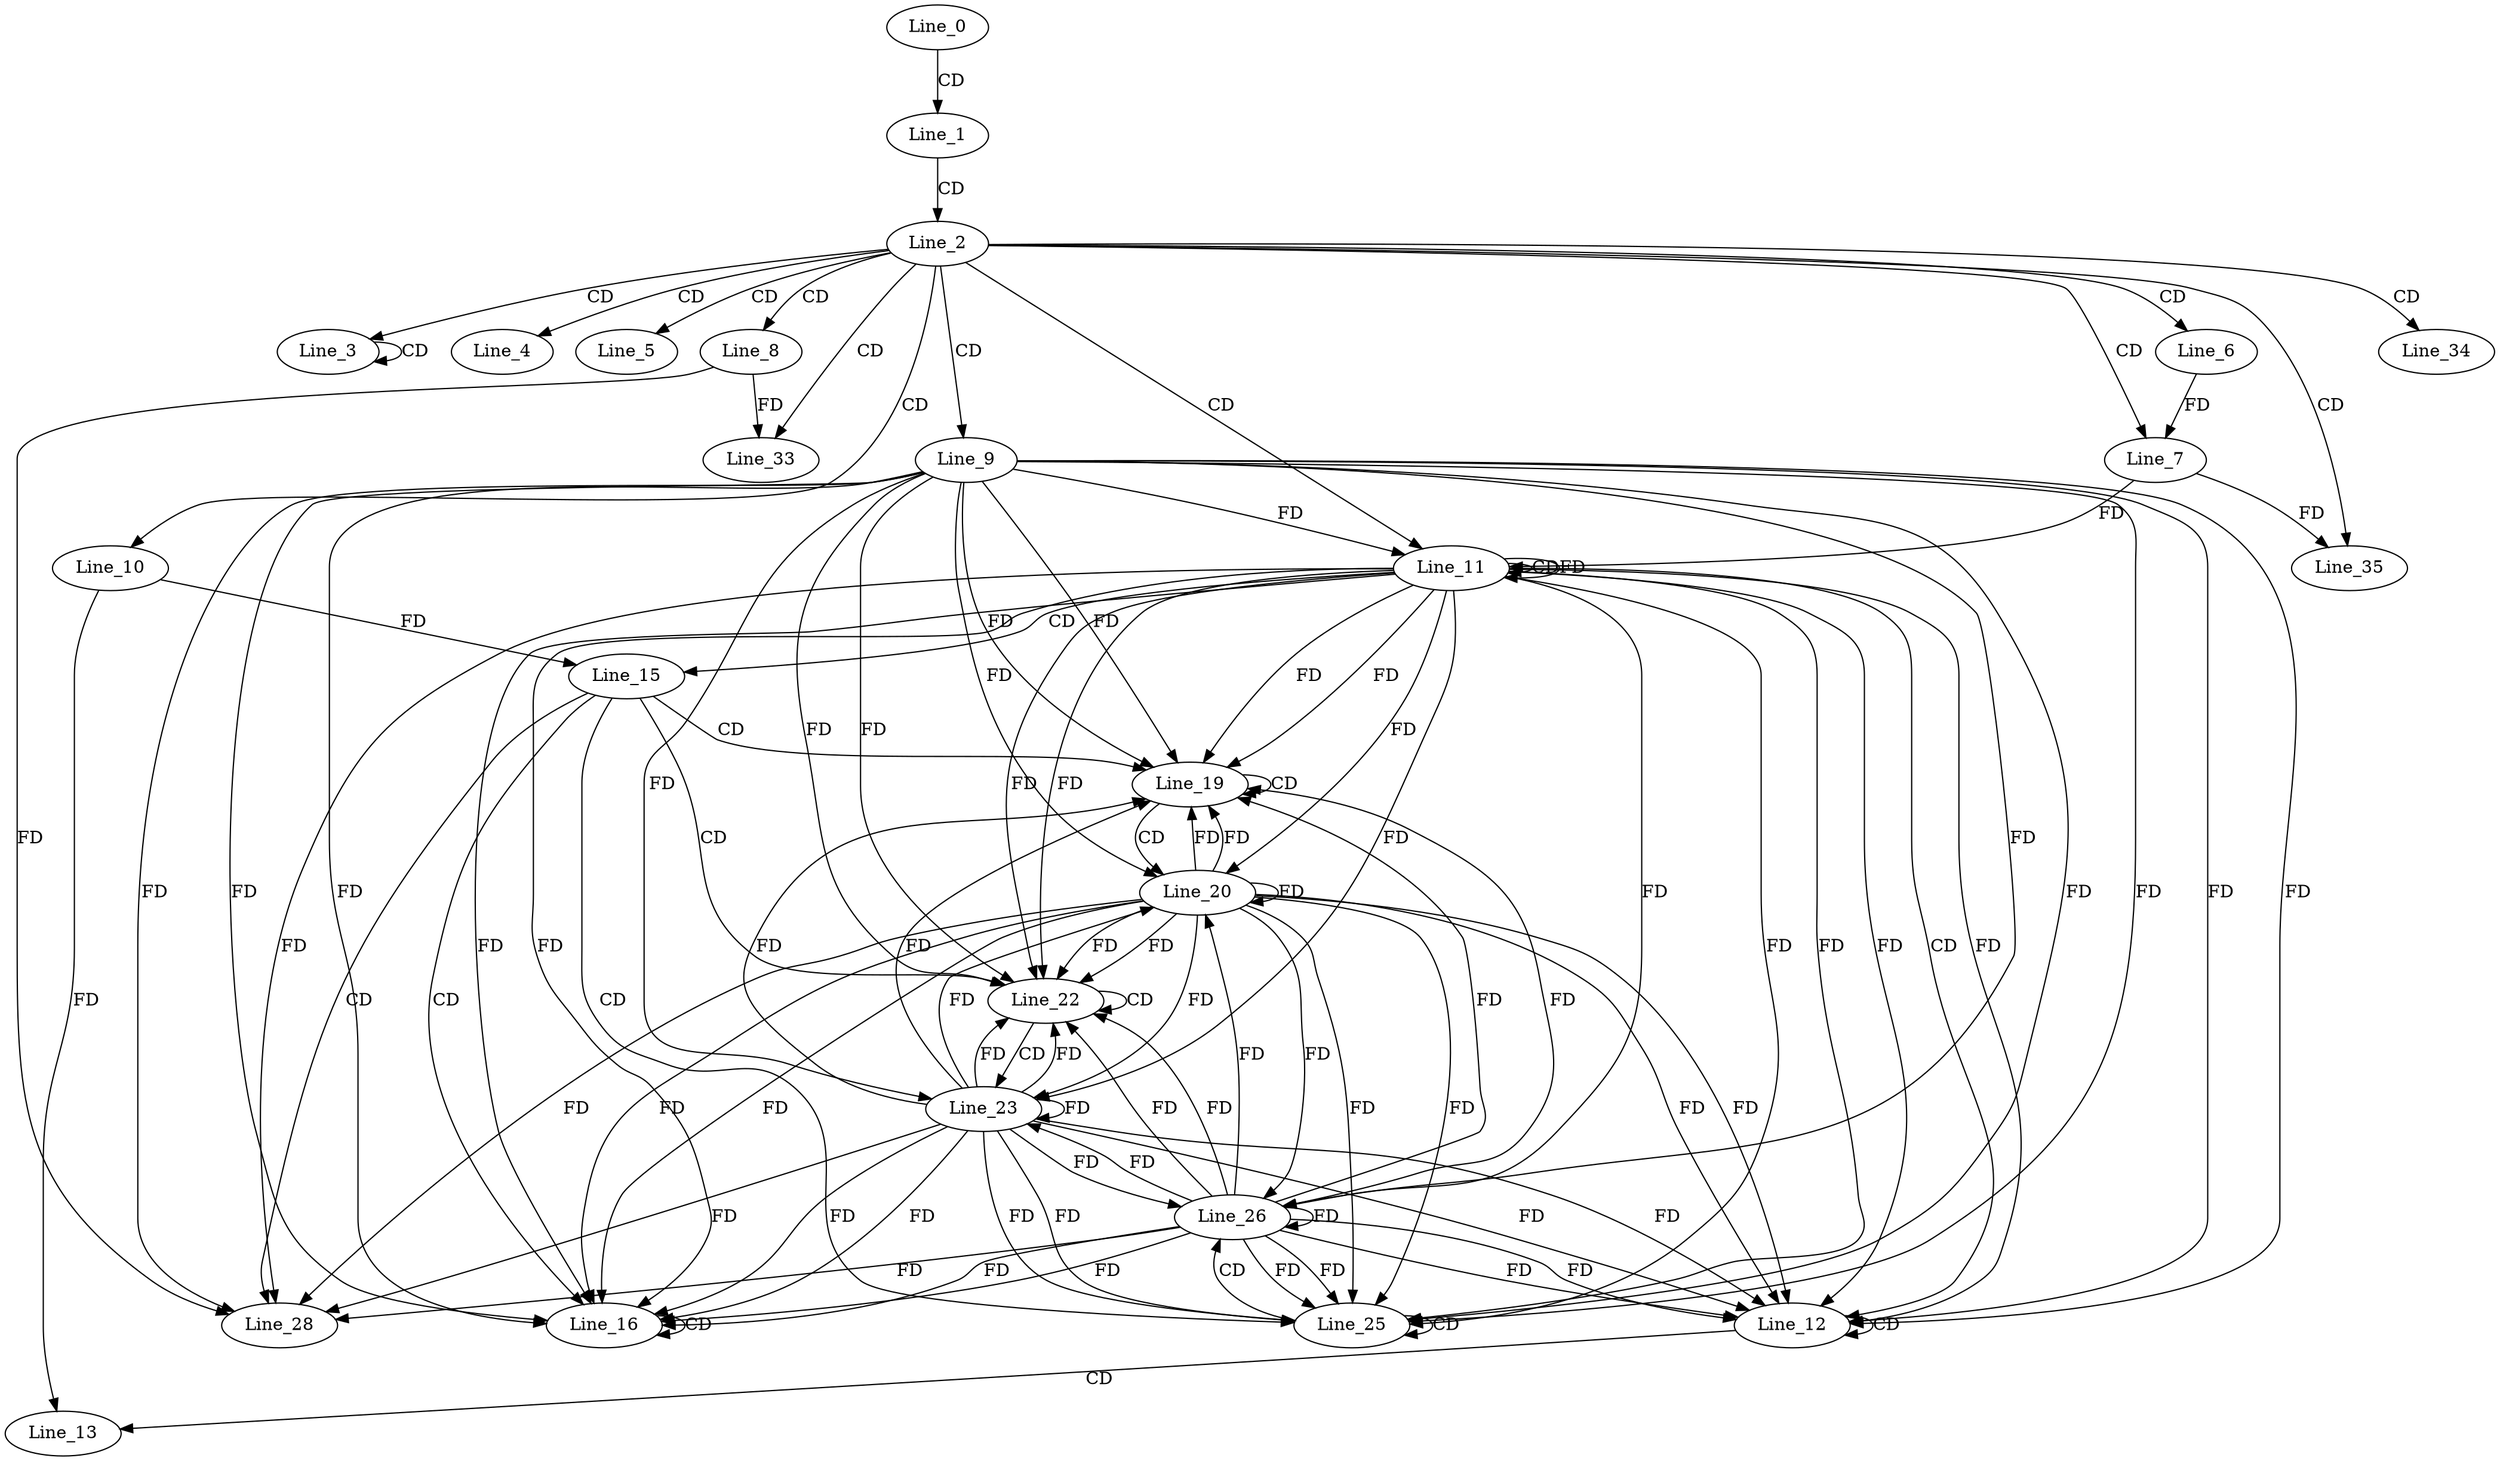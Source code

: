 digraph G {
  Line_0;
  Line_1;
  Line_2;
  Line_3;
  Line_3;
  Line_4;
  Line_4;
  Line_5;
  Line_6;
  Line_7;
  Line_7;
  Line_8;
  Line_9;
  Line_10;
  Line_11;
  Line_11;
  Line_11;
  Line_12;
  Line_12;
  Line_13;
  Line_15;
  Line_16;
  Line_16;
  Line_19;
  Line_19;
  Line_20;
  Line_20;
  Line_22;
  Line_22;
  Line_23;
  Line_23;
  Line_25;
  Line_25;
  Line_26;
  Line_26;
  Line_28;
  Line_33;
  Line_33;
  Line_33;
  Line_34;
  Line_34;
  Line_35;
  Line_0 -> Line_1 [ label="CD" ];
  Line_1 -> Line_2 [ label="CD" ];
  Line_2 -> Line_3 [ label="CD" ];
  Line_3 -> Line_3 [ label="CD" ];
  Line_2 -> Line_4 [ label="CD" ];
  Line_2 -> Line_5 [ label="CD" ];
  Line_2 -> Line_6 [ label="CD" ];
  Line_2 -> Line_7 [ label="CD" ];
  Line_6 -> Line_7 [ label="FD" ];
  Line_2 -> Line_8 [ label="CD" ];
  Line_2 -> Line_9 [ label="CD" ];
  Line_2 -> Line_10 [ label="CD" ];
  Line_2 -> Line_11 [ label="CD" ];
  Line_11 -> Line_11 [ label="CD" ];
  Line_11 -> Line_11 [ label="FD" ];
  Line_9 -> Line_11 [ label="FD" ];
  Line_7 -> Line_11 [ label="FD" ];
  Line_11 -> Line_12 [ label="CD" ];
  Line_11 -> Line_12 [ label="FD" ];
  Line_9 -> Line_12 [ label="FD" ];
  Line_12 -> Line_12 [ label="CD" ];
  Line_11 -> Line_12 [ label="FD" ];
  Line_9 -> Line_12 [ label="FD" ];
  Line_12 -> Line_13 [ label="CD" ];
  Line_10 -> Line_13 [ label="FD" ];
  Line_11 -> Line_15 [ label="CD" ];
  Line_10 -> Line_15 [ label="FD" ];
  Line_15 -> Line_16 [ label="CD" ];
  Line_11 -> Line_16 [ label="FD" ];
  Line_9 -> Line_16 [ label="FD" ];
  Line_16 -> Line_16 [ label="CD" ];
  Line_11 -> Line_16 [ label="FD" ];
  Line_9 -> Line_16 [ label="FD" ];
  Line_15 -> Line_19 [ label="CD" ];
  Line_11 -> Line_19 [ label="FD" ];
  Line_9 -> Line_19 [ label="FD" ];
  Line_19 -> Line_19 [ label="CD" ];
  Line_11 -> Line_19 [ label="FD" ];
  Line_9 -> Line_19 [ label="FD" ];
  Line_19 -> Line_20 [ label="CD" ];
  Line_11 -> Line_20 [ label="FD" ];
  Line_20 -> Line_20 [ label="FD" ];
  Line_9 -> Line_20 [ label="FD" ];
  Line_15 -> Line_22 [ label="CD" ];
  Line_11 -> Line_22 [ label="FD" ];
  Line_20 -> Line_22 [ label="FD" ];
  Line_9 -> Line_22 [ label="FD" ];
  Line_22 -> Line_22 [ label="CD" ];
  Line_11 -> Line_22 [ label="FD" ];
  Line_20 -> Line_22 [ label="FD" ];
  Line_9 -> Line_22 [ label="FD" ];
  Line_22 -> Line_23 [ label="CD" ];
  Line_11 -> Line_23 [ label="FD" ];
  Line_20 -> Line_23 [ label="FD" ];
  Line_23 -> Line_23 [ label="FD" ];
  Line_9 -> Line_23 [ label="FD" ];
  Line_15 -> Line_25 [ label="CD" ];
  Line_11 -> Line_25 [ label="FD" ];
  Line_20 -> Line_25 [ label="FD" ];
  Line_23 -> Line_25 [ label="FD" ];
  Line_9 -> Line_25 [ label="FD" ];
  Line_25 -> Line_25 [ label="CD" ];
  Line_11 -> Line_25 [ label="FD" ];
  Line_20 -> Line_25 [ label="FD" ];
  Line_23 -> Line_25 [ label="FD" ];
  Line_9 -> Line_25 [ label="FD" ];
  Line_25 -> Line_26 [ label="CD" ];
  Line_11 -> Line_26 [ label="FD" ];
  Line_20 -> Line_26 [ label="FD" ];
  Line_23 -> Line_26 [ label="FD" ];
  Line_26 -> Line_26 [ label="FD" ];
  Line_9 -> Line_26 [ label="FD" ];
  Line_15 -> Line_28 [ label="CD" ];
  Line_8 -> Line_28 [ label="FD" ];
  Line_11 -> Line_28 [ label="FD" ];
  Line_20 -> Line_28 [ label="FD" ];
  Line_23 -> Line_28 [ label="FD" ];
  Line_26 -> Line_28 [ label="FD" ];
  Line_9 -> Line_28 [ label="FD" ];
  Line_2 -> Line_33 [ label="CD" ];
  Line_8 -> Line_33 [ label="FD" ];
  Line_2 -> Line_34 [ label="CD" ];
  Line_2 -> Line_35 [ label="CD" ];
  Line_7 -> Line_35 [ label="FD" ];
  Line_20 -> Line_12 [ label="FD" ];
  Line_23 -> Line_12 [ label="FD" ];
  Line_26 -> Line_12 [ label="FD" ];
  Line_20 -> Line_12 [ label="FD" ];
  Line_23 -> Line_12 [ label="FD" ];
  Line_26 -> Line_12 [ label="FD" ];
  Line_20 -> Line_16 [ label="FD" ];
  Line_23 -> Line_16 [ label="FD" ];
  Line_26 -> Line_16 [ label="FD" ];
  Line_20 -> Line_16 [ label="FD" ];
  Line_23 -> Line_16 [ label="FD" ];
  Line_26 -> Line_16 [ label="FD" ];
  Line_20 -> Line_19 [ label="FD" ];
  Line_23 -> Line_19 [ label="FD" ];
  Line_26 -> Line_19 [ label="FD" ];
  Line_20 -> Line_19 [ label="FD" ];
  Line_23 -> Line_19 [ label="FD" ];
  Line_26 -> Line_19 [ label="FD" ];
  Line_23 -> Line_20 [ label="FD" ];
  Line_26 -> Line_20 [ label="FD" ];
  Line_23 -> Line_22 [ label="FD" ];
  Line_26 -> Line_22 [ label="FD" ];
  Line_23 -> Line_22 [ label="FD" ];
  Line_26 -> Line_22 [ label="FD" ];
  Line_26 -> Line_23 [ label="FD" ];
  Line_26 -> Line_25 [ label="FD" ];
  Line_26 -> Line_25 [ label="FD" ];
}
